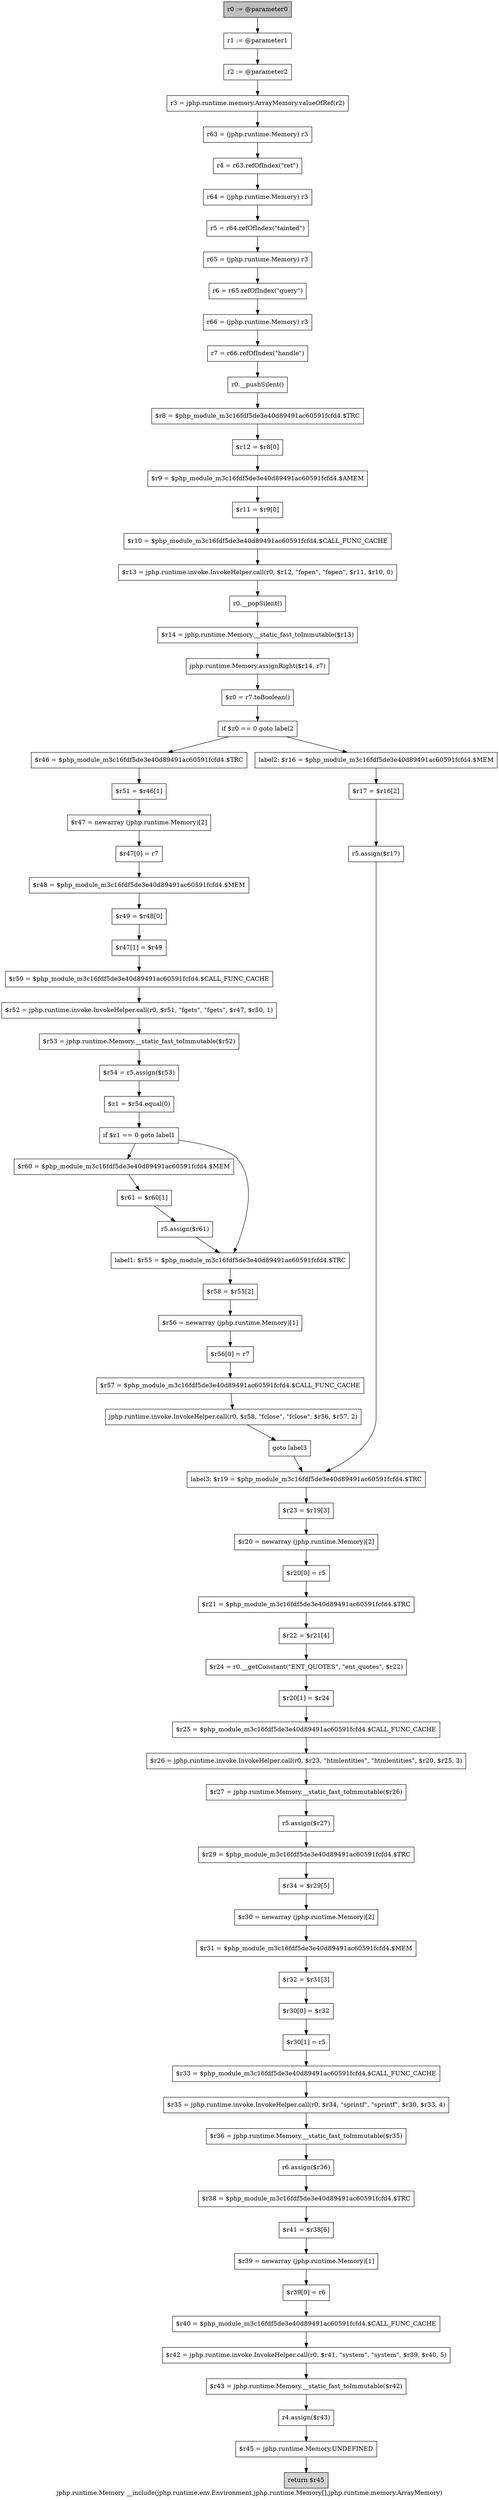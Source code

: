 digraph "jphp.runtime.Memory __include(jphp.runtime.env.Environment,jphp.runtime.Memory[],jphp.runtime.memory.ArrayMemory)" {
    label="jphp.runtime.Memory __include(jphp.runtime.env.Environment,jphp.runtime.Memory[],jphp.runtime.memory.ArrayMemory)";
    node [shape=box];
    "0" [style=filled,fillcolor=gray,label="r0 := @parameter0",];
    "1" [label="r1 := @parameter1",];
    "0"->"1";
    "2" [label="r2 := @parameter2",];
    "1"->"2";
    "3" [label="r3 = jphp.runtime.memory.ArrayMemory.valueOfRef(r2)",];
    "2"->"3";
    "4" [label="r63 = (jphp.runtime.Memory) r3",];
    "3"->"4";
    "5" [label="r4 = r63.refOfIndex(\"ret\")",];
    "4"->"5";
    "6" [label="r64 = (jphp.runtime.Memory) r3",];
    "5"->"6";
    "7" [label="r5 = r64.refOfIndex(\"tainted\")",];
    "6"->"7";
    "8" [label="r65 = (jphp.runtime.Memory) r3",];
    "7"->"8";
    "9" [label="r6 = r65.refOfIndex(\"query\")",];
    "8"->"9";
    "10" [label="r66 = (jphp.runtime.Memory) r3",];
    "9"->"10";
    "11" [label="r7 = r66.refOfIndex(\"handle\")",];
    "10"->"11";
    "12" [label="r0.__pushSilent()",];
    "11"->"12";
    "13" [label="$r8 = $php_module_m3c16fdf5de3e40d89491ac60591fcfd4.$TRC",];
    "12"->"13";
    "14" [label="$r12 = $r8[0]",];
    "13"->"14";
    "15" [label="$r9 = $php_module_m3c16fdf5de3e40d89491ac60591fcfd4.$AMEM",];
    "14"->"15";
    "16" [label="$r11 = $r9[0]",];
    "15"->"16";
    "17" [label="$r10 = $php_module_m3c16fdf5de3e40d89491ac60591fcfd4.$CALL_FUNC_CACHE",];
    "16"->"17";
    "18" [label="$r13 = jphp.runtime.invoke.InvokeHelper.call(r0, $r12, \"fopen\", \"fopen\", $r11, $r10, 0)",];
    "17"->"18";
    "19" [label="r0.__popSilent()",];
    "18"->"19";
    "20" [label="$r14 = jphp.runtime.Memory.__static_fast_toImmutable($r13)",];
    "19"->"20";
    "21" [label="jphp.runtime.Memory.assignRight($r14, r7)",];
    "20"->"21";
    "22" [label="$z0 = r7.toBoolean()",];
    "21"->"22";
    "23" [label="if $z0 == 0 goto label2",];
    "22"->"23";
    "24" [label="$r46 = $php_module_m3c16fdf5de3e40d89491ac60591fcfd4.$TRC",];
    "23"->"24";
    "47" [label="label2: $r16 = $php_module_m3c16fdf5de3e40d89491ac60591fcfd4.$MEM",];
    "23"->"47";
    "25" [label="$r51 = $r46[1]",];
    "24"->"25";
    "26" [label="$r47 = newarray (jphp.runtime.Memory)[2]",];
    "25"->"26";
    "27" [label="$r47[0] = r7",];
    "26"->"27";
    "28" [label="$r48 = $php_module_m3c16fdf5de3e40d89491ac60591fcfd4.$MEM",];
    "27"->"28";
    "29" [label="$r49 = $r48[0]",];
    "28"->"29";
    "30" [label="$r47[1] = $r49",];
    "29"->"30";
    "31" [label="$r50 = $php_module_m3c16fdf5de3e40d89491ac60591fcfd4.$CALL_FUNC_CACHE",];
    "30"->"31";
    "32" [label="$r52 = jphp.runtime.invoke.InvokeHelper.call(r0, $r51, \"fgets\", \"fgets\", $r47, $r50, 1)",];
    "31"->"32";
    "33" [label="$r53 = jphp.runtime.Memory.__static_fast_toImmutable($r52)",];
    "32"->"33";
    "34" [label="$r54 = r5.assign($r53)",];
    "33"->"34";
    "35" [label="$z1 = $r54.equal(0)",];
    "34"->"35";
    "36" [label="if $z1 == 0 goto label1",];
    "35"->"36";
    "37" [label="$r60 = $php_module_m3c16fdf5de3e40d89491ac60591fcfd4.$MEM",];
    "36"->"37";
    "40" [label="label1: $r55 = $php_module_m3c16fdf5de3e40d89491ac60591fcfd4.$TRC",];
    "36"->"40";
    "38" [label="$r61 = $r60[1]",];
    "37"->"38";
    "39" [label="r5.assign($r61)",];
    "38"->"39";
    "39"->"40";
    "41" [label="$r58 = $r55[2]",];
    "40"->"41";
    "42" [label="$r56 = newarray (jphp.runtime.Memory)[1]",];
    "41"->"42";
    "43" [label="$r56[0] = r7",];
    "42"->"43";
    "44" [label="$r57 = $php_module_m3c16fdf5de3e40d89491ac60591fcfd4.$CALL_FUNC_CACHE",];
    "43"->"44";
    "45" [label="jphp.runtime.invoke.InvokeHelper.call(r0, $r58, \"fclose\", \"fclose\", $r56, $r57, 2)",];
    "44"->"45";
    "46" [label="goto label3",];
    "45"->"46";
    "50" [label="label3: $r19 = $php_module_m3c16fdf5de3e40d89491ac60591fcfd4.$TRC",];
    "46"->"50";
    "48" [label="$r17 = $r16[2]",];
    "47"->"48";
    "49" [label="r5.assign($r17)",];
    "48"->"49";
    "49"->"50";
    "51" [label="$r23 = $r19[3]",];
    "50"->"51";
    "52" [label="$r20 = newarray (jphp.runtime.Memory)[2]",];
    "51"->"52";
    "53" [label="$r20[0] = r5",];
    "52"->"53";
    "54" [label="$r21 = $php_module_m3c16fdf5de3e40d89491ac60591fcfd4.$TRC",];
    "53"->"54";
    "55" [label="$r22 = $r21[4]",];
    "54"->"55";
    "56" [label="$r24 = r0.__getConstant(\"ENT_QUOTES\", \"ent_quotes\", $r22)",];
    "55"->"56";
    "57" [label="$r20[1] = $r24",];
    "56"->"57";
    "58" [label="$r25 = $php_module_m3c16fdf5de3e40d89491ac60591fcfd4.$CALL_FUNC_CACHE",];
    "57"->"58";
    "59" [label="$r26 = jphp.runtime.invoke.InvokeHelper.call(r0, $r23, \"htmlentities\", \"htmlentities\", $r20, $r25, 3)",];
    "58"->"59";
    "60" [label="$r27 = jphp.runtime.Memory.__static_fast_toImmutable($r26)",];
    "59"->"60";
    "61" [label="r5.assign($r27)",];
    "60"->"61";
    "62" [label="$r29 = $php_module_m3c16fdf5de3e40d89491ac60591fcfd4.$TRC",];
    "61"->"62";
    "63" [label="$r34 = $r29[5]",];
    "62"->"63";
    "64" [label="$r30 = newarray (jphp.runtime.Memory)[2]",];
    "63"->"64";
    "65" [label="$r31 = $php_module_m3c16fdf5de3e40d89491ac60591fcfd4.$MEM",];
    "64"->"65";
    "66" [label="$r32 = $r31[3]",];
    "65"->"66";
    "67" [label="$r30[0] = $r32",];
    "66"->"67";
    "68" [label="$r30[1] = r5",];
    "67"->"68";
    "69" [label="$r33 = $php_module_m3c16fdf5de3e40d89491ac60591fcfd4.$CALL_FUNC_CACHE",];
    "68"->"69";
    "70" [label="$r35 = jphp.runtime.invoke.InvokeHelper.call(r0, $r34, \"sprintf\", \"sprintf\", $r30, $r33, 4)",];
    "69"->"70";
    "71" [label="$r36 = jphp.runtime.Memory.__static_fast_toImmutable($r35)",];
    "70"->"71";
    "72" [label="r6.assign($r36)",];
    "71"->"72";
    "73" [label="$r38 = $php_module_m3c16fdf5de3e40d89491ac60591fcfd4.$TRC",];
    "72"->"73";
    "74" [label="$r41 = $r38[6]",];
    "73"->"74";
    "75" [label="$r39 = newarray (jphp.runtime.Memory)[1]",];
    "74"->"75";
    "76" [label="$r39[0] = r6",];
    "75"->"76";
    "77" [label="$r40 = $php_module_m3c16fdf5de3e40d89491ac60591fcfd4.$CALL_FUNC_CACHE",];
    "76"->"77";
    "78" [label="$r42 = jphp.runtime.invoke.InvokeHelper.call(r0, $r41, \"system\", \"system\", $r39, $r40, 5)",];
    "77"->"78";
    "79" [label="$r43 = jphp.runtime.Memory.__static_fast_toImmutable($r42)",];
    "78"->"79";
    "80" [label="r4.assign($r43)",];
    "79"->"80";
    "81" [label="$r45 = jphp.runtime.Memory.UNDEFINED",];
    "80"->"81";
    "82" [style=filled,fillcolor=lightgray,label="return $r45",];
    "81"->"82";
}

